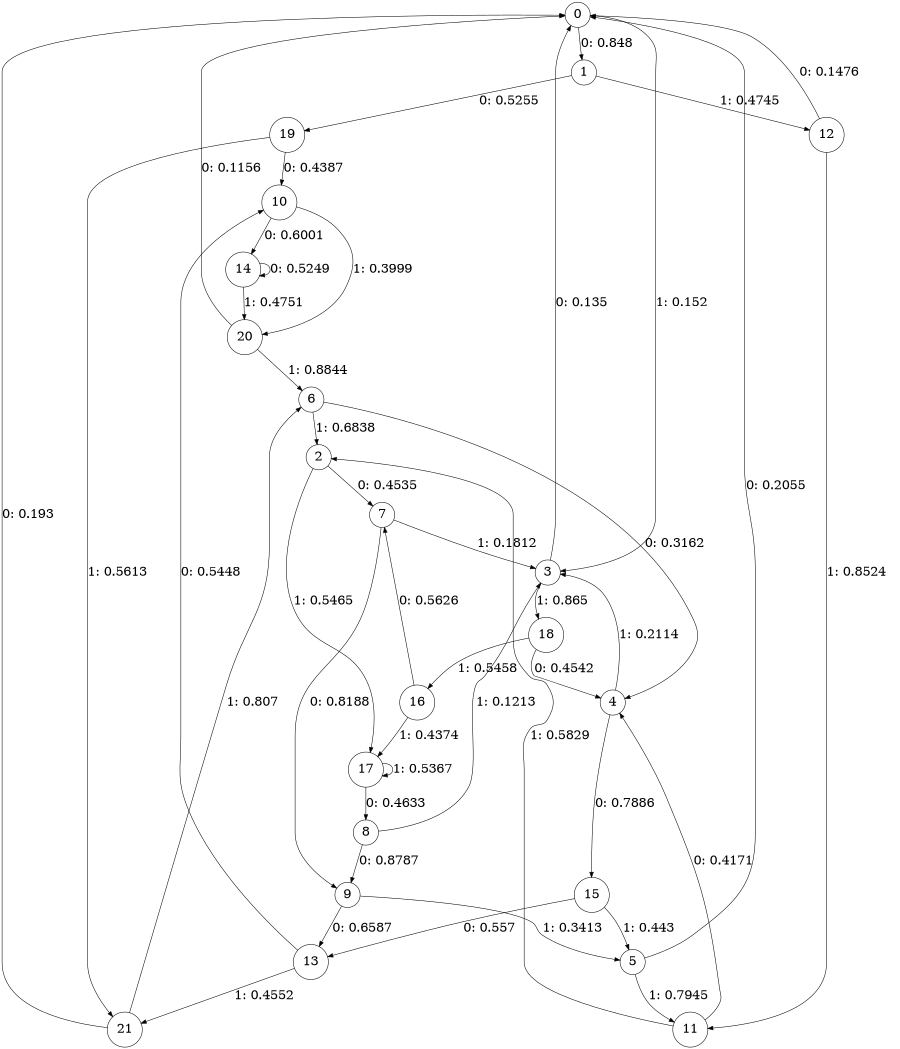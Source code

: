 digraph "ch22randomL5" {
size = "6,8.5";
ratio = "fill";
node [shape = circle];
node [fontsize = 24];
edge [fontsize = 24];
0 -> 1 [label = "0: 0.848    "];
0 -> 3 [label = "1: 0.152    "];
1 -> 19 [label = "0: 0.5255   "];
1 -> 12 [label = "1: 0.4745   "];
2 -> 7 [label = "0: 0.4535   "];
2 -> 17 [label = "1: 0.5465   "];
3 -> 0 [label = "0: 0.135    "];
3 -> 18 [label = "1: 0.865    "];
4 -> 15 [label = "0: 0.7886   "];
4 -> 3 [label = "1: 0.2114   "];
5 -> 0 [label = "0: 0.2055   "];
5 -> 11 [label = "1: 0.7945   "];
6 -> 4 [label = "0: 0.3162   "];
6 -> 2 [label = "1: 0.6838   "];
7 -> 9 [label = "0: 0.8188   "];
7 -> 3 [label = "1: 0.1812   "];
8 -> 9 [label = "0: 0.8787   "];
8 -> 3 [label = "1: 0.1213   "];
9 -> 13 [label = "0: 0.6587   "];
9 -> 5 [label = "1: 0.3413   "];
10 -> 14 [label = "0: 0.6001   "];
10 -> 20 [label = "1: 0.3999   "];
11 -> 4 [label = "0: 0.4171   "];
11 -> 2 [label = "1: 0.5829   "];
12 -> 0 [label = "0: 0.1476   "];
12 -> 11 [label = "1: 0.8524   "];
13 -> 10 [label = "0: 0.5448   "];
13 -> 21 [label = "1: 0.4552   "];
14 -> 14 [label = "0: 0.5249   "];
14 -> 20 [label = "1: 0.4751   "];
15 -> 13 [label = "0: 0.557    "];
15 -> 5 [label = "1: 0.443    "];
16 -> 7 [label = "0: 0.5626   "];
16 -> 17 [label = "1: 0.4374   "];
17 -> 8 [label = "0: 0.4633   "];
17 -> 17 [label = "1: 0.5367   "];
18 -> 4 [label = "0: 0.4542   "];
18 -> 16 [label = "1: 0.5458   "];
19 -> 10 [label = "0: 0.4387   "];
19 -> 21 [label = "1: 0.5613   "];
20 -> 0 [label = "0: 0.1156   "];
20 -> 6 [label = "1: 0.8844   "];
21 -> 0 [label = "0: 0.193    "];
21 -> 6 [label = "1: 0.807    "];
}